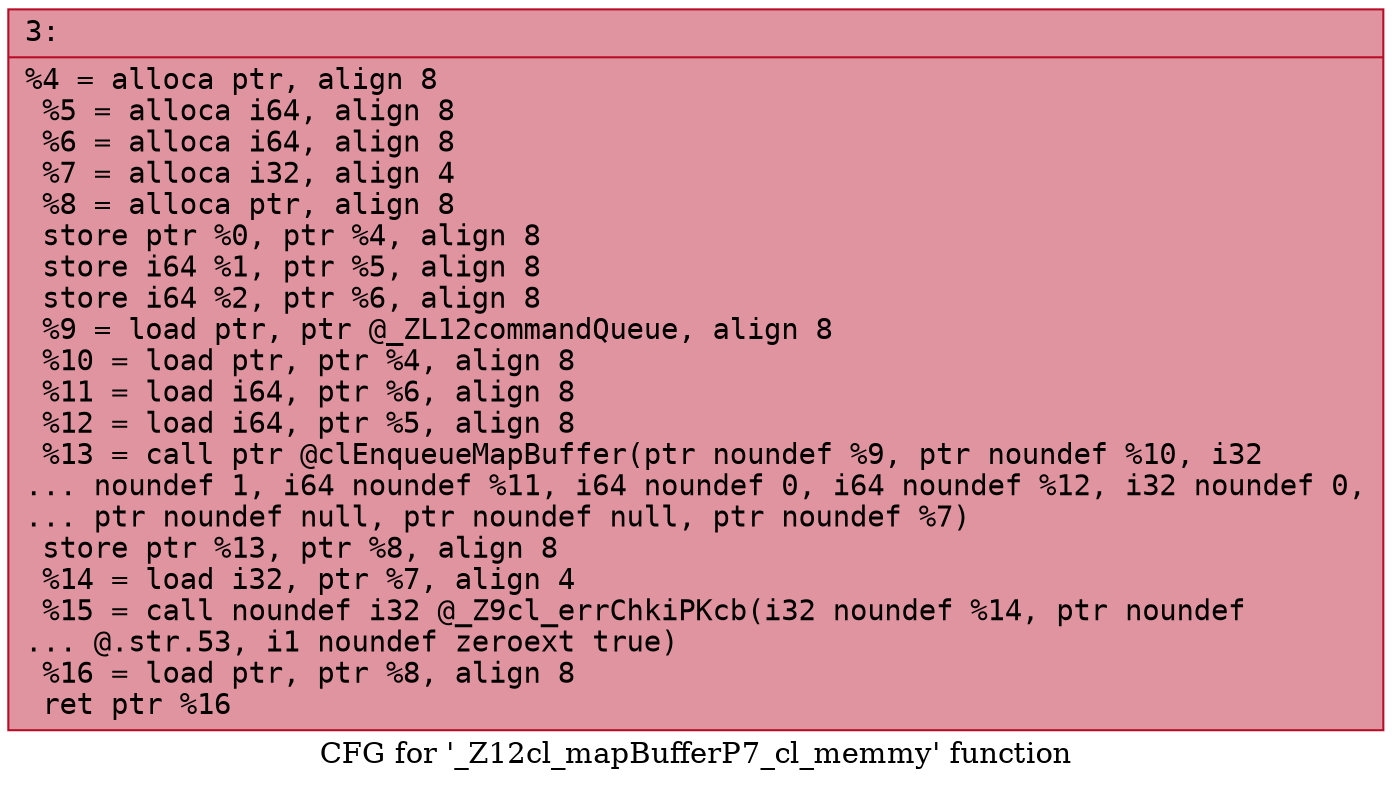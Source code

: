 digraph "CFG for '_Z12cl_mapBufferP7_cl_memmy' function" {
	label="CFG for '_Z12cl_mapBufferP7_cl_memmy' function";

	Node0x60000035d950 [shape=record,color="#b70d28ff", style=filled, fillcolor="#b70d2870" fontname="Courier",label="{3:\l|  %4 = alloca ptr, align 8\l  %5 = alloca i64, align 8\l  %6 = alloca i64, align 8\l  %7 = alloca i32, align 4\l  %8 = alloca ptr, align 8\l  store ptr %0, ptr %4, align 8\l  store i64 %1, ptr %5, align 8\l  store i64 %2, ptr %6, align 8\l  %9 = load ptr, ptr @_ZL12commandQueue, align 8\l  %10 = load ptr, ptr %4, align 8\l  %11 = load i64, ptr %6, align 8\l  %12 = load i64, ptr %5, align 8\l  %13 = call ptr @clEnqueueMapBuffer(ptr noundef %9, ptr noundef %10, i32\l... noundef 1, i64 noundef %11, i64 noundef 0, i64 noundef %12, i32 noundef 0,\l... ptr noundef null, ptr noundef null, ptr noundef %7)\l  store ptr %13, ptr %8, align 8\l  %14 = load i32, ptr %7, align 4\l  %15 = call noundef i32 @_Z9cl_errChkiPKcb(i32 noundef %14, ptr noundef\l... @.str.53, i1 noundef zeroext true)\l  %16 = load ptr, ptr %8, align 8\l  ret ptr %16\l}"];
}
